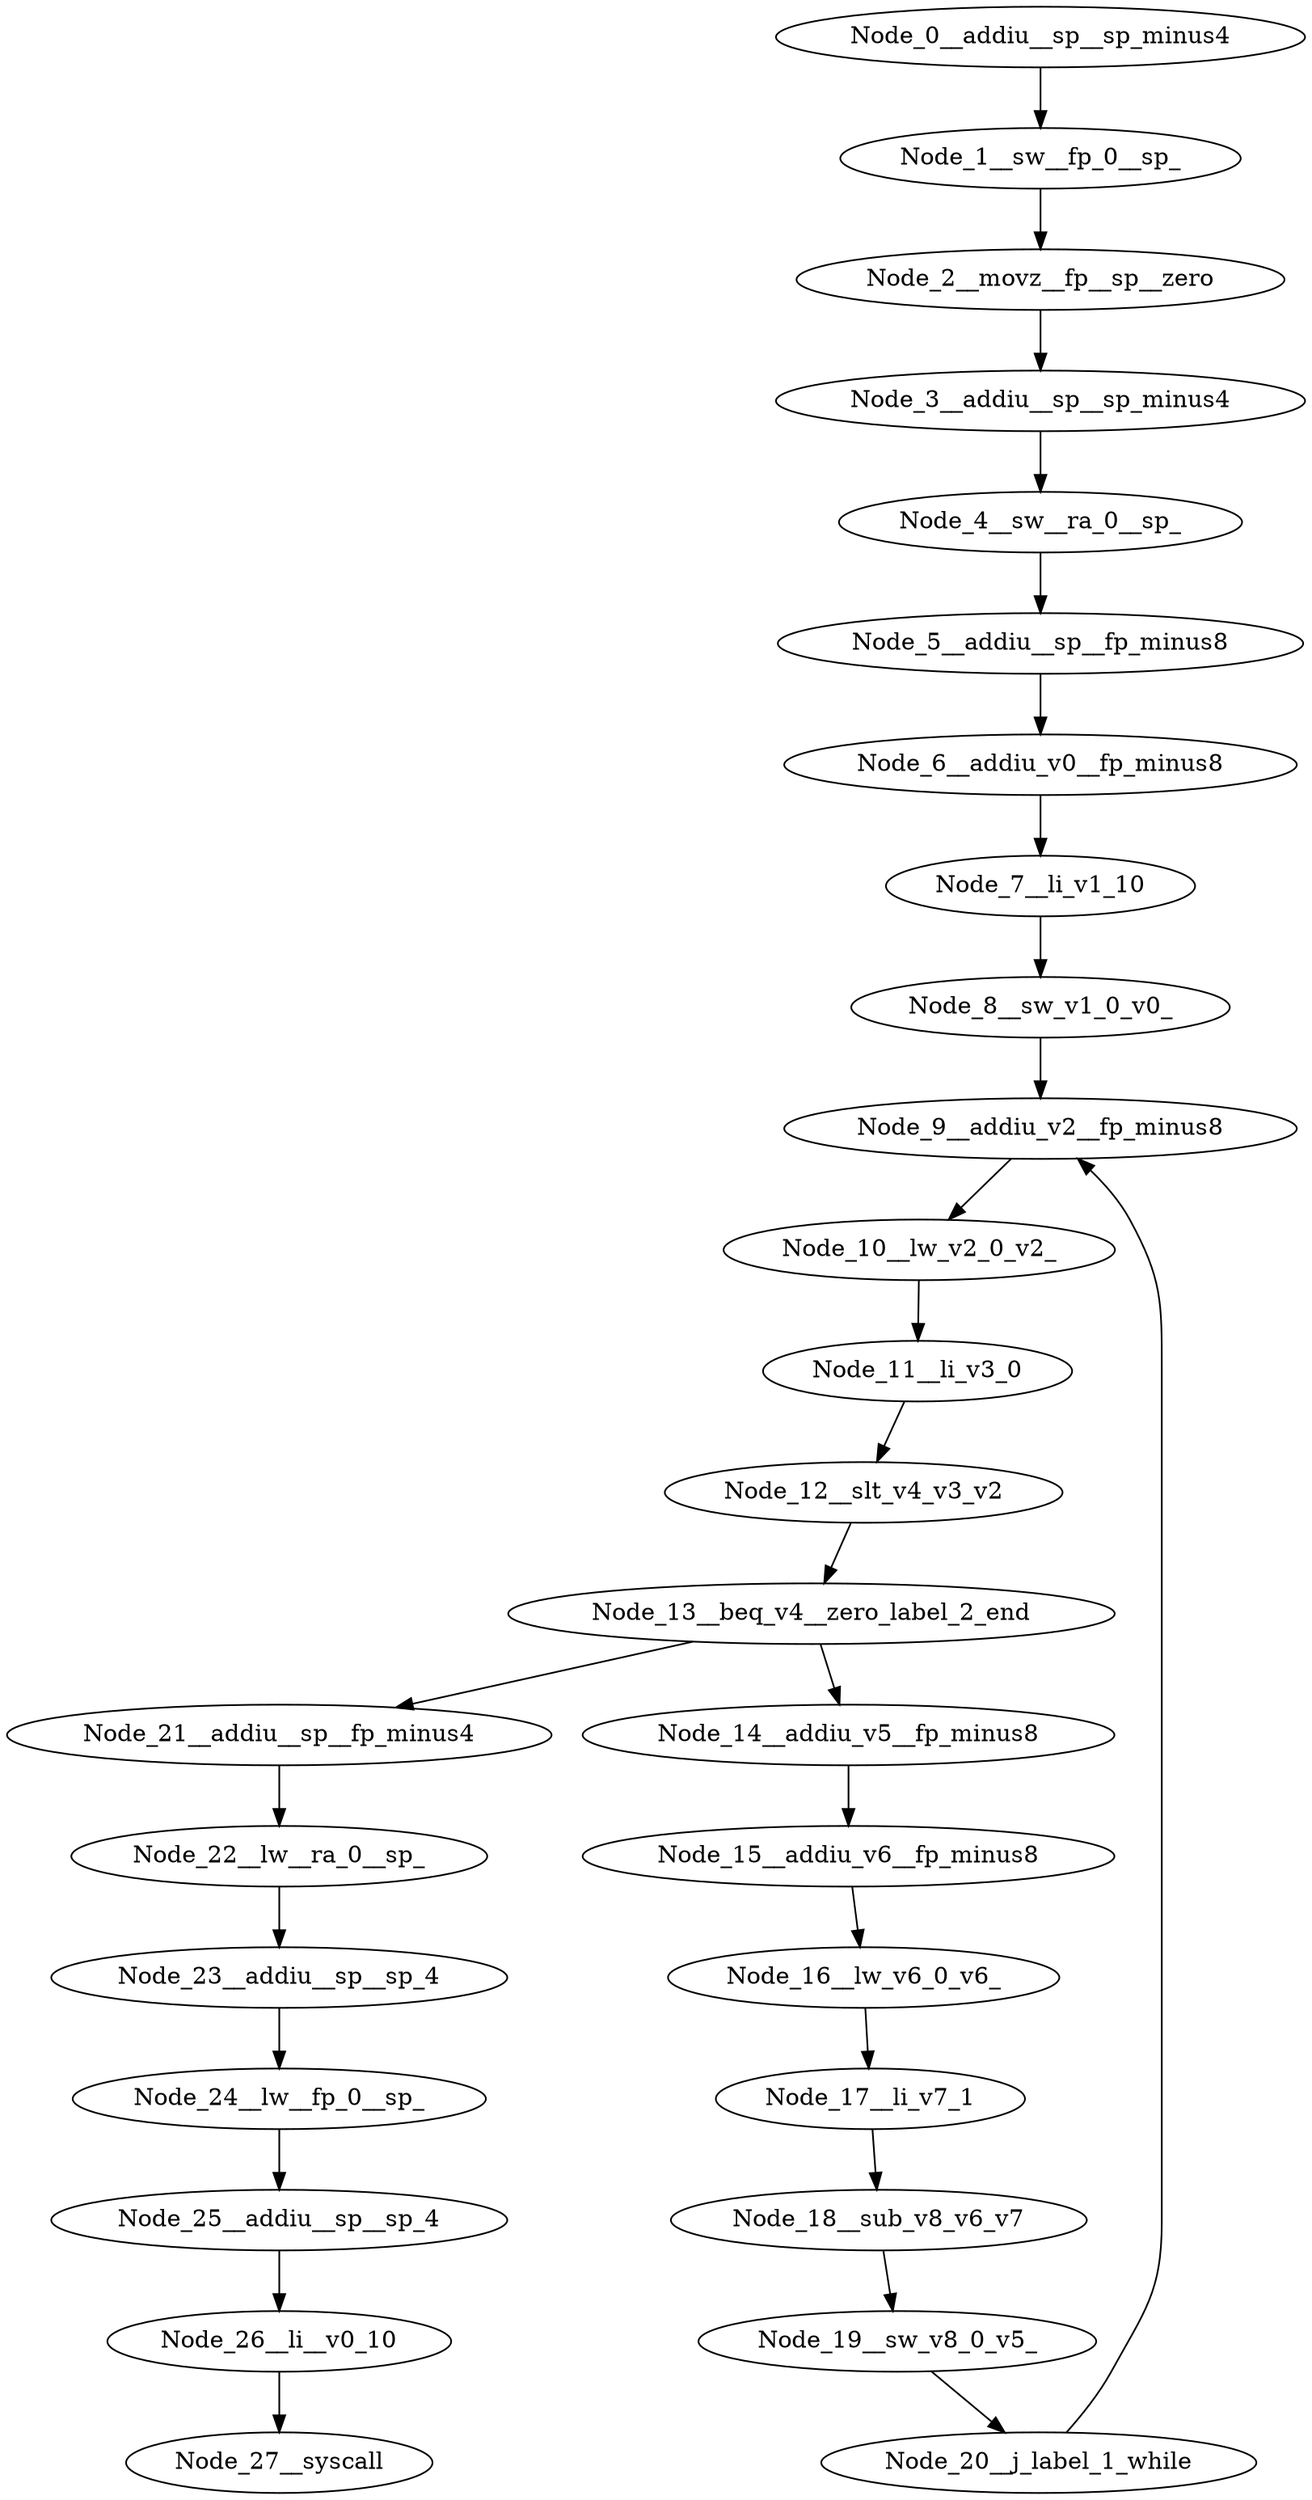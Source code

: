 digraph CFG {
    Node_0__addiu__sp__sp_minus4 [label="Node_0__addiu__sp__sp_minus4"];
    Node_1__sw__fp_0__sp_ [label="Node_1__sw__fp_0__sp_"];
    Node_2__movz__fp__sp__zero [label="Node_2__movz__fp__sp__zero"];
    Node_3__addiu__sp__sp_minus4 [label="Node_3__addiu__sp__sp_minus4"];
    Node_4__sw__ra_0__sp_ [label="Node_4__sw__ra_0__sp_"];
    Node_5__addiu__sp__fp_minus8 [label="Node_5__addiu__sp__fp_minus8"];
    Node_6__addiu_v0__fp_minus8 [label="Node_6__addiu_v0__fp_minus8"];
    Node_7__li_v1_10 [label="Node_7__li_v1_10"];
    Node_8__sw_v1_0_v0_ [label="Node_8__sw_v1_0_v0_"];
    Node_9__addiu_v2__fp_minus8 [label="Node_9__addiu_v2__fp_minus8"];
    Node_10__lw_v2_0_v2_ [label="Node_10__lw_v2_0_v2_"];
    Node_11__li_v3_0 [label="Node_11__li_v3_0"];
    Node_12__slt_v4_v3_v2 [label="Node_12__slt_v4_v3_v2"];
    Node_13__beq_v4__zero_label_2_end [label="Node_13__beq_v4__zero_label_2_end"];
    Node_14__addiu_v5__fp_minus8 [label="Node_14__addiu_v5__fp_minus8"];
    Node_15__addiu_v6__fp_minus8 [label="Node_15__addiu_v6__fp_minus8"];
    Node_16__lw_v6_0_v6_ [label="Node_16__lw_v6_0_v6_"];
    Node_17__li_v7_1 [label="Node_17__li_v7_1"];
    Node_18__sub_v8_v6_v7 [label="Node_18__sub_v8_v6_v7"];
    Node_19__sw_v8_0_v5_ [label="Node_19__sw_v8_0_v5_"];
    Node_20__j_label_1_while [label="Node_20__j_label_1_while"];
    Node_21__addiu__sp__fp_minus4 [label="Node_21__addiu__sp__fp_minus4"];
    Node_22__lw__ra_0__sp_ [label="Node_22__lw__ra_0__sp_"];
    Node_23__addiu__sp__sp_4 [label="Node_23__addiu__sp__sp_4"];
    Node_24__lw__fp_0__sp_ [label="Node_24__lw__fp_0__sp_"];
    Node_25__addiu__sp__sp_4 [label="Node_25__addiu__sp__sp_4"];
    Node_26__li__v0_10 [label="Node_26__li__v0_10"];
    Node_27__syscall [label="Node_27__syscall"];

    Node_0__addiu__sp__sp_minus4 -> Node_1__sw__fp_0__sp_;
    Node_1__sw__fp_0__sp_ -> Node_2__movz__fp__sp__zero;
    Node_2__movz__fp__sp__zero -> Node_3__addiu__sp__sp_minus4;
    Node_3__addiu__sp__sp_minus4 -> Node_4__sw__ra_0__sp_;
    Node_4__sw__ra_0__sp_ -> Node_5__addiu__sp__fp_minus8;
    Node_5__addiu__sp__fp_minus8 -> Node_6__addiu_v0__fp_minus8;
    Node_6__addiu_v0__fp_minus8 -> Node_7__li_v1_10;
    Node_7__li_v1_10 -> Node_8__sw_v1_0_v0_;
    Node_8__sw_v1_0_v0_ -> Node_9__addiu_v2__fp_minus8;
    Node_9__addiu_v2__fp_minus8 -> Node_10__lw_v2_0_v2_;
    Node_10__lw_v2_0_v2_ -> Node_11__li_v3_0;
    Node_11__li_v3_0 -> Node_12__slt_v4_v3_v2;
    Node_12__slt_v4_v3_v2 -> Node_13__beq_v4__zero_label_2_end;
    Node_13__beq_v4__zero_label_2_end -> Node_14__addiu_v5__fp_minus8;
    Node_13__beq_v4__zero_label_2_end -> Node_21__addiu__sp__fp_minus4;
    Node_14__addiu_v5__fp_minus8 -> Node_15__addiu_v6__fp_minus8;
    Node_15__addiu_v6__fp_minus8 -> Node_16__lw_v6_0_v6_;
    Node_16__lw_v6_0_v6_ -> Node_17__li_v7_1;
    Node_17__li_v7_1 -> Node_18__sub_v8_v6_v7;
    Node_18__sub_v8_v6_v7 -> Node_19__sw_v8_0_v5_;
    Node_19__sw_v8_0_v5_ -> Node_20__j_label_1_while;
    Node_20__j_label_1_while -> Node_9__addiu_v2__fp_minus8;
    Node_21__addiu__sp__fp_minus4 -> Node_22__lw__ra_0__sp_;
    Node_22__lw__ra_0__sp_ -> Node_23__addiu__sp__sp_4;
    Node_23__addiu__sp__sp_4 -> Node_24__lw__fp_0__sp_;
    Node_24__lw__fp_0__sp_ -> Node_25__addiu__sp__sp_4;
    Node_25__addiu__sp__sp_4 -> Node_26__li__v0_10;
    Node_26__li__v0_10 -> Node_27__syscall;
}

